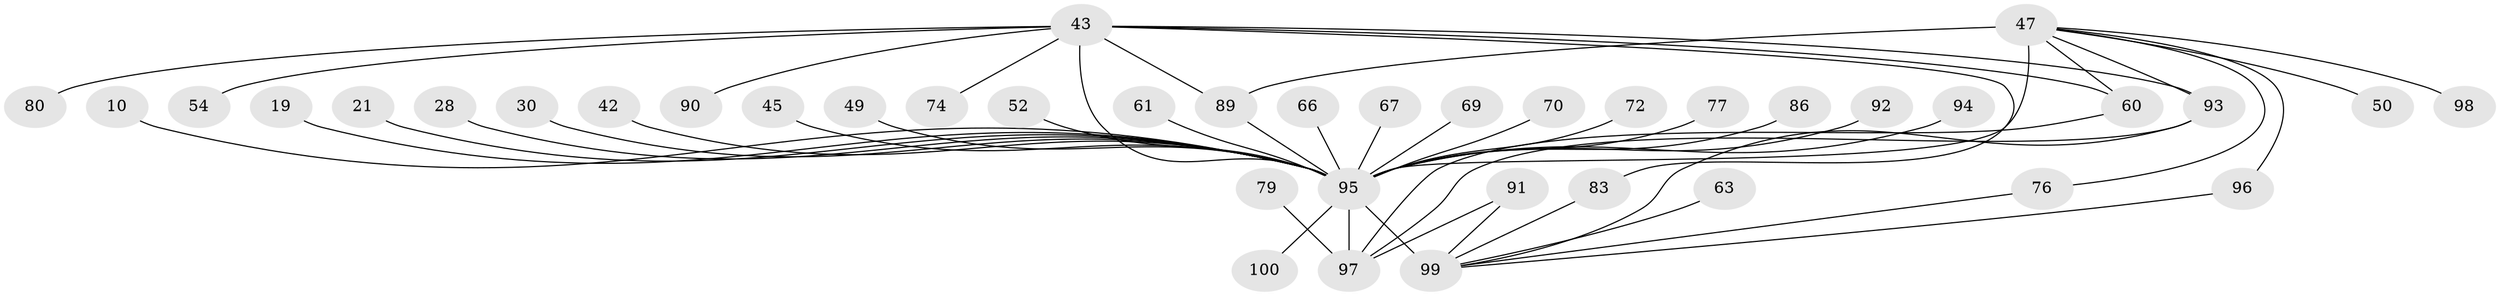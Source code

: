 // original degree distribution, {11: 0.02, 23: 0.01, 3: 0.15, 14: 0.01, 8: 0.03, 7: 0.02, 29: 0.01, 1: 0.46, 5: 0.01, 2: 0.17, 4: 0.08, 6: 0.03}
// Generated by graph-tools (version 1.1) at 2025/51/03/04/25 21:51:07]
// undirected, 40 vertices, 50 edges
graph export_dot {
graph [start="1"]
  node [color=gray90,style=filled];
  10;
  19;
  21;
  28;
  30;
  42 [super="+22"];
  43 [super="+3+5+32+37+40"];
  45;
  47 [super="+14+4"];
  49;
  50;
  52 [super="+16"];
  54 [super="+24"];
  60;
  61;
  63 [super="+33"];
  66;
  67;
  69;
  70;
  72;
  74;
  76 [super="+58"];
  77;
  79;
  80;
  83 [super="+73"];
  86;
  89 [super="+46+48+87"];
  90 [super="+82"];
  91 [super="+20+62"];
  92;
  93 [super="+53+88"];
  94 [super="+85"];
  95 [super="+11+25+36+75+84+15"];
  96 [super="+51"];
  97 [super="+65+13+68+78+71"];
  98;
  99 [super="+23+39+27+55"];
  100 [super="+59"];
  10 -- 95;
  19 -- 95;
  21 -- 95;
  28 -- 95;
  30 -- 95;
  42 -- 95;
  43 -- 60 [weight=2];
  43 -- 74;
  43 -- 80;
  43 -- 95 [weight=7];
  43 -- 93;
  43 -- 54;
  43 -- 89 [weight=2];
  43 -- 83;
  43 -- 90;
  45 -- 95;
  47 -- 60;
  47 -- 98;
  47 -- 89 [weight=4];
  47 -- 50;
  47 -- 93 [weight=2];
  47 -- 96;
  47 -- 76;
  47 -- 95 [weight=5];
  49 -- 95;
  52 -- 95;
  60 -- 97;
  61 -- 95;
  63 -- 99;
  66 -- 95;
  67 -- 95;
  69 -- 95;
  70 -- 95;
  72 -- 95;
  76 -- 99;
  77 -- 95;
  79 -- 97;
  83 -- 99;
  86 -- 95;
  89 -- 95 [weight=2];
  91 -- 99;
  91 -- 97;
  92 -- 95;
  93 -- 97;
  93 -- 99;
  94 -- 95 [weight=2];
  95 -- 97 [weight=8];
  95 -- 99 [weight=7];
  95 -- 100;
  96 -- 99;
}

